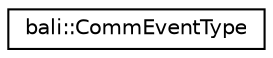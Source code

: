 digraph "Graphical Class Hierarchy"
{
  edge [fontname="Helvetica",fontsize="10",labelfontname="Helvetica",labelfontsize="10"];
  node [fontname="Helvetica",fontsize="10",shape=record];
  rankdir="LR";
  Node1 [label="bali::CommEventType",height=0.2,width=0.4,color="black", fillcolor="white", style="filled",URL="$structbali_1_1_comm_event_type.html"];
}
